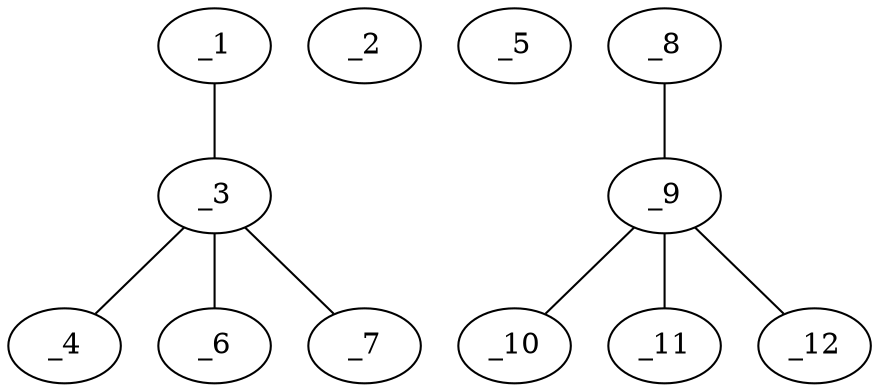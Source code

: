graph molid631463 {
	_1	 [charge=0,
		chem=4,
		symbol="N  ",
		x="3.7321",
		y="0.5"];
	_3	 [charge=3,
		chem=11,
		symbol="Co ",
		x="2.866",
		y=0];
	_1 -- _3	 [valence=1];
	_2	 [charge=0,
		chem=2,
		symbol="O  ",
		x=2,
		y="0.5"];
	_4	 [charge=0,
		chem=4,
		symbol="N  ",
		x=2,
		y="-0.5"];
	_3 -- _4	 [valence=1];
	_6	 [charge=0,
		chem=4,
		symbol="N  ",
		x="2.866",
		y=1];
	_3 -- _6	 [valence=1];
	_7	 [charge=0,
		chem=4,
		symbol="N  ",
		x="2.866",
		y="-1"];
	_3 -- _7	 [valence=1];
	_5	 [charge=0,
		chem=2,
		symbol="O  ",
		x="3.7321",
		y="-0.5"];
	_8	 [charge=1,
		chem=2,
		symbol="O  ",
		x="7.4641",
		y="0.5"];
	_9	 [charge=0,
		chem=5,
		symbol="S  ",
		x="6.5981",
		y=0];
	_8 -- _9	 [valence=2];
	_10	 [charge=1,
		chem=2,
		symbol="O  ",
		x="5.7321",
		y="-0.5"];
	_9 -- _10	 [valence=2];
	_11	 [charge=0,
		chem=2,
		symbol="O  ",
		x="7.0981",
		y="-0.866"];
	_9 -- _11	 [valence=1];
	_12	 [charge=0,
		chem=2,
		symbol="O  ",
		x="6.0981",
		y="0.866"];
	_9 -- _12	 [valence=1];
}
